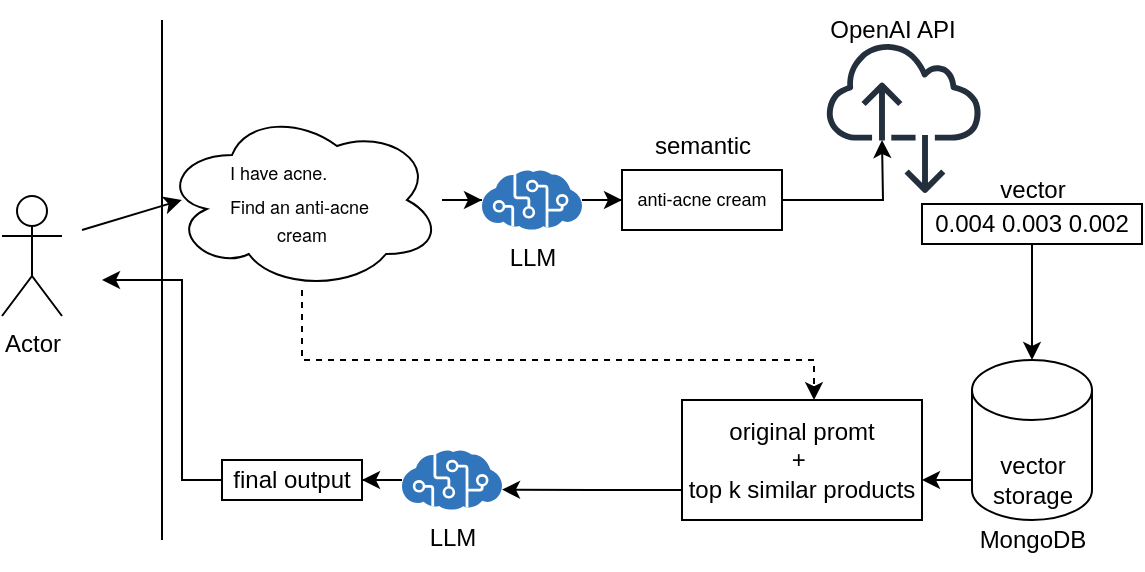 <mxfile version="24.7.5">
  <diagram id="dGnL32opo7n03FPh2dYb" name="Page-1">
    <mxGraphModel dx="683" dy="409" grid="1" gridSize="10" guides="1" tooltips="1" connect="1" arrows="1" fold="1" page="1" pageScale="1" pageWidth="850" pageHeight="1100" math="0" shadow="0">
      <root>
        <mxCell id="0" />
        <mxCell id="1" parent="0" />
        <mxCell id="2" value="Actor" style="shape=umlActor;verticalLabelPosition=bottom;verticalAlign=top;html=1;outlineConnect=0;" parent="1" vertex="1">
          <mxGeometry x="100" y="108" width="30" height="60" as="geometry" />
        </mxCell>
        <mxCell id="XTRfmXJ0xeXWVfE4zT9B-11" value="" style="edgeStyle=orthogonalEdgeStyle;rounded=0;orthogonalLoop=1;jettySize=auto;html=1;" parent="1" source="3" target="6" edge="1">
          <mxGeometry relative="1" as="geometry" />
        </mxCell>
        <mxCell id="6I1FBEJYak1ToQiGsjgW-20" style="edgeStyle=orthogonalEdgeStyle;rounded=0;orthogonalLoop=1;jettySize=auto;html=1;entryX=0.55;entryY=0.001;entryDx=0;entryDy=0;dashed=1;entryPerimeter=0;" edge="1" parent="1" source="3" target="6I1FBEJYak1ToQiGsjgW-19">
          <mxGeometry relative="1" as="geometry">
            <Array as="points">
              <mxPoint x="250" y="190" />
              <mxPoint x="506" y="190" />
            </Array>
          </mxGeometry>
        </mxCell>
        <mxCell id="3" value="&lt;p style=&quot;margin: 0px; font-variant-numeric: normal; font-variant-east-asian: normal; font-variant-alternates: normal; font-kerning: auto; font-optical-sizing: auto; font-feature-settings: normal; font-variation-settings: normal; font-variant-position: normal; font-stretch: normal; line-height: normal; font-family: &amp;quot;Helvetica Neue&amp;quot;; text-align: start;&quot; class=&quot;p1&quot;&gt;&lt;font style=&quot;font-size: 9px;&quot;&gt;I have acne.&lt;br&gt;Find an anti-acne&amp;nbsp;&lt;/font&gt;&lt;/p&gt;&lt;span style=&quot;font-family: &amp;quot;Helvetica Neue&amp;quot;; font-size: 9px; text-align: start;&quot;&gt;cream&lt;/span&gt;" style="ellipse;shape=cloud;whiteSpace=wrap;html=1;" parent="1" vertex="1">
          <mxGeometry x="180" y="65" width="140" height="90" as="geometry" />
        </mxCell>
        <mxCell id="4" value="" style="shape=cylinder3;whiteSpace=wrap;html=1;boundedLbl=1;backgroundOutline=1;size=15;" parent="1" vertex="1">
          <mxGeometry x="585" y="190" width="60" height="80" as="geometry" />
        </mxCell>
        <mxCell id="XTRfmXJ0xeXWVfE4zT9B-12" value="" style="edgeStyle=orthogonalEdgeStyle;rounded=0;orthogonalLoop=1;jettySize=auto;html=1;" parent="1" source="6" target="7" edge="1">
          <mxGeometry relative="1" as="geometry" />
        </mxCell>
        <mxCell id="6" value="LLM" style="sketch=0;aspect=fixed;html=1;points=[];align=center;image;fontSize=12;image=img/lib/mscae/Cognitive_Services.svg;" parent="1" vertex="1">
          <mxGeometry x="340" y="95" width="50" height="30" as="geometry" />
        </mxCell>
        <mxCell id="6I1FBEJYak1ToQiGsjgW-8" style="edgeStyle=orthogonalEdgeStyle;rounded=0;orthogonalLoop=1;jettySize=auto;html=1;" edge="1" parent="1" source="7">
          <mxGeometry relative="1" as="geometry">
            <mxPoint x="540.0" y="80" as="targetPoint" />
          </mxGeometry>
        </mxCell>
        <mxCell id="7" value="anti-acne cream" style="rounded=0;whiteSpace=wrap;html=1;fontSize=9;" parent="1" vertex="1">
          <mxGeometry x="410" y="95" width="80" height="30" as="geometry" />
        </mxCell>
        <mxCell id="8" value="" style="sketch=0;outlineConnect=0;fontColor=#232F3E;gradientColor=none;fillColor=#232F3D;strokeColor=none;dashed=0;verticalLabelPosition=bottom;verticalAlign=top;align=center;html=1;fontSize=12;fontStyle=0;aspect=fixed;pointerEvents=1;shape=mxgraph.aws4.internet_alt2;" parent="1" vertex="1">
          <mxGeometry x="512" y="30" width="78" height="78" as="geometry" />
        </mxCell>
        <mxCell id="XTRfmXJ0xeXWVfE4zT9B-13" value="semantic" style="text;html=1;align=center;verticalAlign=middle;resizable=0;points=[];autosize=1;strokeColor=none;fillColor=none;" parent="1" vertex="1">
          <mxGeometry x="415" y="68" width="70" height="30" as="geometry" />
        </mxCell>
        <mxCell id="6I1FBEJYak1ToQiGsjgW-9" value="" style="group" vertex="1" connectable="0" parent="1">
          <mxGeometry x="560" y="90" width="110" height="42" as="geometry" />
        </mxCell>
        <mxCell id="XTRfmXJ0xeXWVfE4zT9B-9" value="0.004 0.003 0.002" style="rounded=0;whiteSpace=wrap;html=1;" parent="6I1FBEJYak1ToQiGsjgW-9" vertex="1">
          <mxGeometry y="22" width="110" height="20" as="geometry" />
        </mxCell>
        <mxCell id="XTRfmXJ0xeXWVfE4zT9B-10" value="vector" style="text;html=1;align=center;verticalAlign=middle;resizable=0;points=[];autosize=1;strokeColor=none;fillColor=none;" parent="6I1FBEJYak1ToQiGsjgW-9" vertex="1">
          <mxGeometry x="25" width="60" height="30" as="geometry" />
        </mxCell>
        <mxCell id="6I1FBEJYak1ToQiGsjgW-10" value="" style="edgeStyle=orthogonalEdgeStyle;rounded=0;orthogonalLoop=1;jettySize=auto;html=1;" edge="1" parent="1" source="XTRfmXJ0xeXWVfE4zT9B-9" target="4">
          <mxGeometry relative="1" as="geometry" />
        </mxCell>
        <mxCell id="6I1FBEJYak1ToQiGsjgW-18" style="edgeStyle=orthogonalEdgeStyle;rounded=0;orthogonalLoop=1;jettySize=auto;html=1;" edge="1" parent="1" source="6I1FBEJYak1ToQiGsjgW-12">
          <mxGeometry relative="1" as="geometry">
            <mxPoint x="560" y="250" as="targetPoint" />
          </mxGeometry>
        </mxCell>
        <mxCell id="6I1FBEJYak1ToQiGsjgW-12" value="vector&lt;div&gt;storage&lt;/div&gt;" style="text;html=1;align=center;verticalAlign=middle;resizable=0;points=[];autosize=1;strokeColor=none;fillColor=none;" vertex="1" parent="1">
          <mxGeometry x="585" y="230" width="60" height="40" as="geometry" />
        </mxCell>
        <mxCell id="6I1FBEJYak1ToQiGsjgW-28" value="" style="edgeStyle=orthogonalEdgeStyle;rounded=0;orthogonalLoop=1;jettySize=auto;html=1;" edge="1" parent="1" source="6I1FBEJYak1ToQiGsjgW-14" target="6I1FBEJYak1ToQiGsjgW-27">
          <mxGeometry relative="1" as="geometry" />
        </mxCell>
        <mxCell id="6I1FBEJYak1ToQiGsjgW-14" value="LLM" style="sketch=0;aspect=fixed;html=1;points=[];align=center;image;fontSize=12;image=img/lib/mscae/Cognitive_Services.svg;" vertex="1" parent="1">
          <mxGeometry x="300" y="235" width="50" height="30" as="geometry" />
        </mxCell>
        <mxCell id="6I1FBEJYak1ToQiGsjgW-19" value="&lt;span style=&quot;text-wrap: nowrap;&quot;&gt;original promt&lt;/span&gt;&lt;br style=&quot;text-wrap: nowrap;&quot;&gt;&lt;span style=&quot;text-wrap: nowrap;&quot;&gt;+&amp;nbsp;&lt;/span&gt;&lt;div style=&quot;text-wrap: nowrap;&quot;&gt;top k similar products&lt;/div&gt;" style="rounded=0;whiteSpace=wrap;html=1;" vertex="1" parent="1">
          <mxGeometry x="440" y="210" width="120" height="60" as="geometry" />
        </mxCell>
        <mxCell id="6I1FBEJYak1ToQiGsjgW-21" value="" style="endArrow=none;html=1;rounded=0;" edge="1" parent="1">
          <mxGeometry width="50" height="50" relative="1" as="geometry">
            <mxPoint x="180" y="280" as="sourcePoint" />
            <mxPoint x="180" y="20" as="targetPoint" />
          </mxGeometry>
        </mxCell>
        <mxCell id="6I1FBEJYak1ToQiGsjgW-22" value="" style="endArrow=classic;html=1;rounded=0;entryX=0.071;entryY=0.5;entryDx=0;entryDy=0;entryPerimeter=0;" edge="1" parent="1" target="3">
          <mxGeometry width="50" height="50" relative="1" as="geometry">
            <mxPoint x="140" y="125" as="sourcePoint" />
            <mxPoint x="190" y="80" as="targetPoint" />
            <Array as="points" />
          </mxGeometry>
        </mxCell>
        <mxCell id="6I1FBEJYak1ToQiGsjgW-23" style="edgeStyle=orthogonalEdgeStyle;rounded=0;orthogonalLoop=1;jettySize=auto;html=1;exitX=0;exitY=0.75;exitDx=0;exitDy=0;entryX=1;entryY=0.66;entryDx=0;entryDy=0;entryPerimeter=0;" edge="1" parent="1" source="6I1FBEJYak1ToQiGsjgW-19" target="6I1FBEJYak1ToQiGsjgW-14">
          <mxGeometry relative="1" as="geometry" />
        </mxCell>
        <mxCell id="6I1FBEJYak1ToQiGsjgW-30" style="edgeStyle=orthogonalEdgeStyle;rounded=0;orthogonalLoop=1;jettySize=auto;html=1;exitX=0;exitY=0.5;exitDx=0;exitDy=0;" edge="1" parent="1" source="6I1FBEJYak1ToQiGsjgW-27">
          <mxGeometry relative="1" as="geometry">
            <mxPoint x="150" y="150" as="targetPoint" />
            <Array as="points">
              <mxPoint x="190" y="250" />
              <mxPoint x="190" y="150" />
              <mxPoint x="150" y="150" />
            </Array>
          </mxGeometry>
        </mxCell>
        <mxCell id="6I1FBEJYak1ToQiGsjgW-27" value="&lt;span style=&quot;text-wrap: nowrap;&quot;&gt;final output&lt;/span&gt;" style="rounded=0;whiteSpace=wrap;html=1;" vertex="1" parent="1">
          <mxGeometry x="210" y="240" width="70" height="20" as="geometry" />
        </mxCell>
        <mxCell id="6I1FBEJYak1ToQiGsjgW-31" value="MongoDB" style="text;html=1;align=center;verticalAlign=middle;resizable=0;points=[];autosize=1;strokeColor=none;fillColor=none;" vertex="1" parent="1">
          <mxGeometry x="575" y="265" width="80" height="30" as="geometry" />
        </mxCell>
        <mxCell id="6I1FBEJYak1ToQiGsjgW-32" value="OpenAI API" style="text;html=1;align=center;verticalAlign=middle;resizable=0;points=[];autosize=1;strokeColor=none;fillColor=none;" vertex="1" parent="1">
          <mxGeometry x="500" y="10" width="90" height="30" as="geometry" />
        </mxCell>
      </root>
    </mxGraphModel>
  </diagram>
</mxfile>
